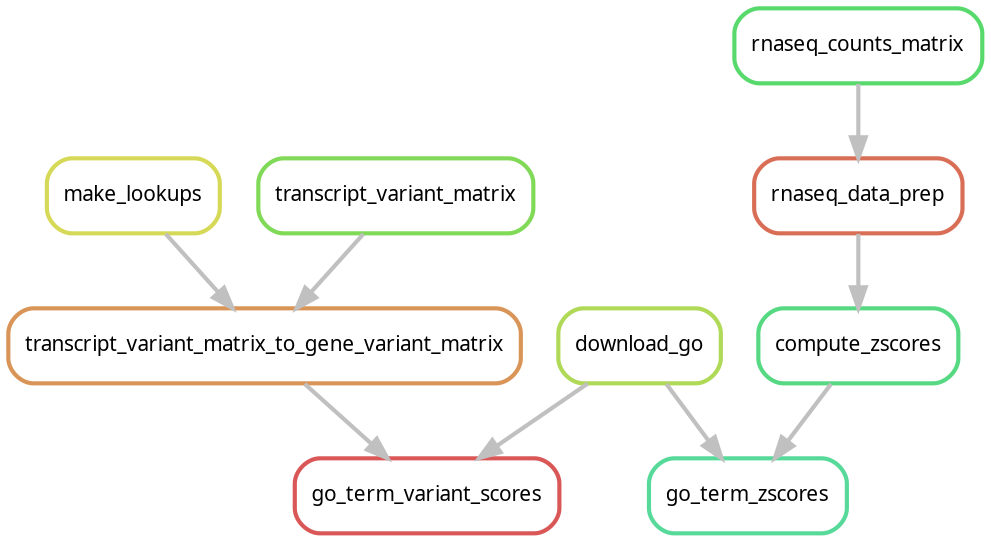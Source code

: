 digraph snakemake_dag {
    graph[bgcolor=white, margin=0];
    node[shape=box, style=rounded, fontname=sans,                 fontsize=10, penwidth=2];
    edge[penwidth=2, color=grey];
	0[label = "make_lookups", color = "0.17 0.6 0.85", style="rounded"];
	1[label = "rnaseq_counts_matrix", color = "0.36 0.6 0.85", style="rounded"];
	2[label = "go_term_zscores", color = "0.42 0.6 0.85", style="rounded"];
	3[label = "transcript_variant_matrix", color = "0.28 0.6 0.85", style="rounded"];
	4[label = "go_term_variant_scores", color = "0.00 0.6 0.85", style="rounded"];
	5[label = "rnaseq_data_prep", color = "0.03 0.6 0.85", style="rounded"];
	6[label = "transcript_variant_matrix_to_gene_variant_matrix", color = "0.08 0.6 0.85", style="rounded"];
	7[label = "compute_zscores", color = "0.39 0.6 0.85", style="rounded"];
	8[label = "download_go", color = "0.22 0.6 0.85", style="rounded"];
	7 -> 2
	8 -> 2
	6 -> 4
	8 -> 4
	1 -> 5
	0 -> 6
	3 -> 6
	5 -> 7
}            
